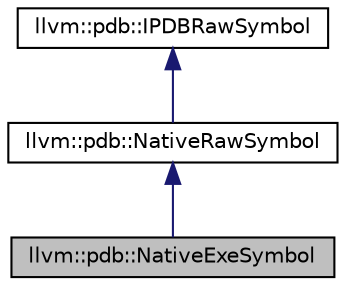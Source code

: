 digraph "llvm::pdb::NativeExeSymbol"
{
 // LATEX_PDF_SIZE
  bgcolor="transparent";
  edge [fontname="Helvetica",fontsize="10",labelfontname="Helvetica",labelfontsize="10"];
  node [fontname="Helvetica",fontsize="10",shape="box"];
  Node1 [label="llvm::pdb::NativeExeSymbol",height=0.2,width=0.4,color="black", fillcolor="grey75", style="filled", fontcolor="black",tooltip=" "];
  Node2 -> Node1 [dir="back",color="midnightblue",fontsize="10",style="solid",fontname="Helvetica"];
  Node2 [label="llvm::pdb::NativeRawSymbol",height=0.2,width=0.4,color="black",URL="$classllvm_1_1pdb_1_1NativeRawSymbol.html",tooltip=" "];
  Node3 -> Node2 [dir="back",color="midnightblue",fontsize="10",style="solid",fontname="Helvetica"];
  Node3 [label="llvm::pdb::IPDBRawSymbol",height=0.2,width=0.4,color="black",URL="$classllvm_1_1pdb_1_1IPDBRawSymbol.html",tooltip="IPDBRawSymbol defines an interface used to represent an arbitrary symbol."];
}
